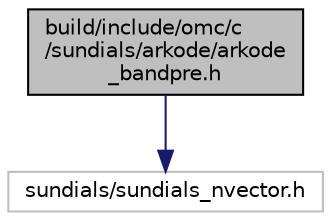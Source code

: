 digraph "build/include/omc/c/sundials/arkode/arkode_bandpre.h"
{
  edge [fontname="Helvetica",fontsize="10",labelfontname="Helvetica",labelfontsize="10"];
  node [fontname="Helvetica",fontsize="10",shape=record];
  Node0 [label="build/include/omc/c\l/sundials/arkode/arkode\l_bandpre.h",height=0.2,width=0.4,color="black", fillcolor="grey75", style="filled", fontcolor="black"];
  Node0 -> Node1 [color="midnightblue",fontsize="10",style="solid",fontname="Helvetica"];
  Node1 [label="sundials/sundials_nvector.h",height=0.2,width=0.4,color="grey75", fillcolor="white", style="filled"];
}
